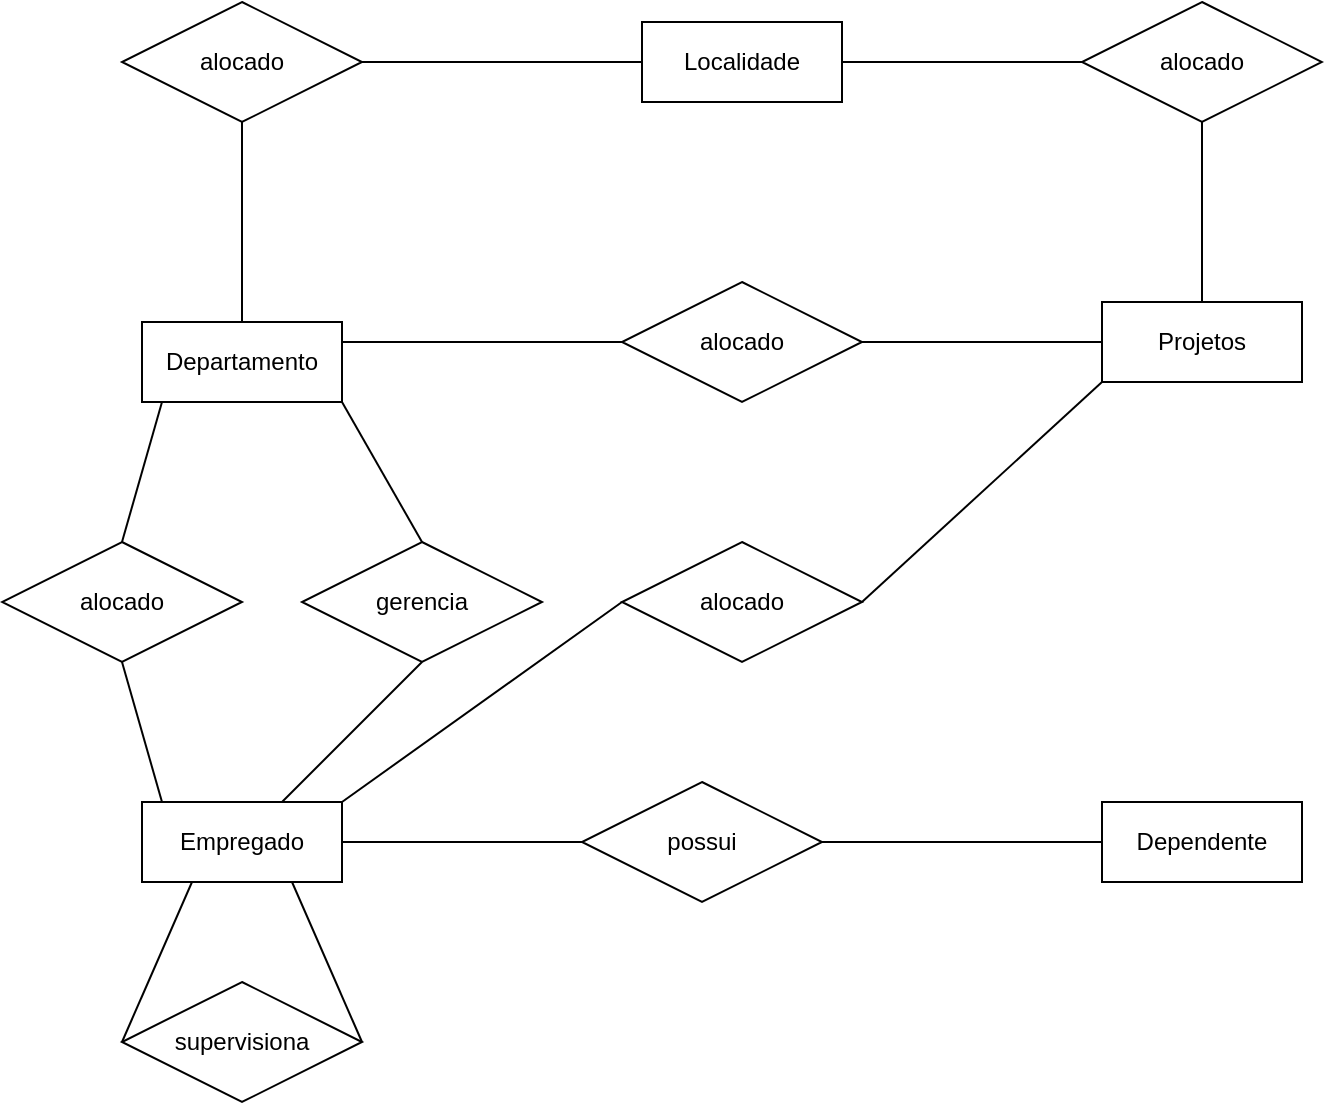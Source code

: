 <mxfile version="13.7.1" type="device"><diagram id="_2VH61tmgAaQaYsd4mk_" name="Page-1"><mxGraphModel dx="1554" dy="607" grid="1" gridSize="10" guides="1" tooltips="1" connect="1" arrows="1" fold="1" page="1" pageScale="1" pageWidth="827" pageHeight="1169" math="0" shadow="0"><root><mxCell id="0"/><mxCell id="1" parent="0"/><mxCell id="Smb2LeD4h2uG0njNd4qz-2" value="&lt;div&gt;possui&lt;/div&gt;" style="shape=rhombus;perimeter=rhombusPerimeter;whiteSpace=wrap;html=1;align=center;" vertex="1" parent="1"><mxGeometry x="300" y="430" width="120" height="60" as="geometry"/></mxCell><mxCell id="Smb2LeD4h2uG0njNd4qz-3" value="" style="endArrow=none;html=1;rounded=0;exitX=1;exitY=0.5;exitDx=0;exitDy=0;entryX=0;entryY=0.5;entryDx=0;entryDy=0;" edge="1" parent="1" source="Smb2LeD4h2uG0njNd4qz-19" target="Smb2LeD4h2uG0njNd4qz-8"><mxGeometry relative="1" as="geometry"><mxPoint x="540" y="59.5" as="sourcePoint"/><mxPoint x="700" y="59.5" as="targetPoint"/></mxGeometry></mxCell><mxCell id="Smb2LeD4h2uG0njNd4qz-4" value="" style="resizable=0;html=1;align=right;verticalAlign=bottom;" connectable="0" vertex="1" parent="Smb2LeD4h2uG0njNd4qz-3"><mxGeometry x="1" relative="1" as="geometry"/></mxCell><mxCell id="Smb2LeD4h2uG0njNd4qz-5" value="Dependente" style="whiteSpace=wrap;html=1;align=center;" vertex="1" parent="1"><mxGeometry x="560" y="440" width="100" height="40" as="geometry"/></mxCell><mxCell id="Smb2LeD4h2uG0njNd4qz-6" value="Empregado" style="whiteSpace=wrap;html=1;align=center;" vertex="1" parent="1"><mxGeometry x="80" y="440" width="100" height="40" as="geometry"/></mxCell><mxCell id="Smb2LeD4h2uG0njNd4qz-7" value="Departamento" style="whiteSpace=wrap;html=1;align=center;" vertex="1" parent="1"><mxGeometry x="80" y="200" width="100" height="40" as="geometry"/></mxCell><mxCell id="Smb2LeD4h2uG0njNd4qz-8" value="Projetos" style="whiteSpace=wrap;html=1;align=center;" vertex="1" parent="1"><mxGeometry x="560" y="190" width="100" height="40" as="geometry"/></mxCell><mxCell id="Smb2LeD4h2uG0njNd4qz-9" value="Localidade" style="whiteSpace=wrap;html=1;align=center;" vertex="1" parent="1"><mxGeometry x="330" y="50" width="100" height="40" as="geometry"/></mxCell><mxCell id="Smb2LeD4h2uG0njNd4qz-10" value="alocado" style="shape=rhombus;perimeter=rhombusPerimeter;whiteSpace=wrap;html=1;align=center;" vertex="1" parent="1"><mxGeometry x="10" y="310" width="120" height="60" as="geometry"/></mxCell><mxCell id="Smb2LeD4h2uG0njNd4qz-11" value="" style="endArrow=none;html=1;rounded=0;entryX=0;entryY=0.5;entryDx=0;entryDy=0;exitX=1;exitY=0;exitDx=0;exitDy=0;" edge="1" parent="1" source="Smb2LeD4h2uG0njNd4qz-6" target="Smb2LeD4h2uG0njNd4qz-40"><mxGeometry relative="1" as="geometry"><mxPoint x="540" y="59.5" as="sourcePoint"/><mxPoint x="700" y="59.5" as="targetPoint"/></mxGeometry></mxCell><mxCell id="Smb2LeD4h2uG0njNd4qz-12" value="" style="resizable=0;html=1;align=right;verticalAlign=bottom;" connectable="0" vertex="1" parent="Smb2LeD4h2uG0njNd4qz-11"><mxGeometry x="1" relative="1" as="geometry"/></mxCell><mxCell id="Smb2LeD4h2uG0njNd4qz-13" value="" style="endArrow=none;html=1;rounded=0;exitX=0.5;exitY=0;exitDx=0;exitDy=0;entryX=0.5;entryY=1;entryDx=0;entryDy=0;" edge="1" parent="1" source="Smb2LeD4h2uG0njNd4qz-10"><mxGeometry relative="1" as="geometry"><mxPoint x="510" y="69.5" as="sourcePoint"/><mxPoint x="90" y="240" as="targetPoint"/></mxGeometry></mxCell><mxCell id="Smb2LeD4h2uG0njNd4qz-14" value="" style="resizable=0;html=1;align=right;verticalAlign=bottom;" connectable="0" vertex="1" parent="Smb2LeD4h2uG0njNd4qz-13"><mxGeometry x="1" relative="1" as="geometry"/></mxCell><mxCell id="Smb2LeD4h2uG0njNd4qz-15" value="" style="endArrow=none;html=1;rounded=0;exitX=1;exitY=0.5;exitDx=0;exitDy=0;entryX=0;entryY=0.5;entryDx=0;entryDy=0;" edge="1" parent="1" source="Smb2LeD4h2uG0njNd4qz-6" target="Smb2LeD4h2uG0njNd4qz-2"><mxGeometry relative="1" as="geometry"><mxPoint x="130" y="440" as="sourcePoint"/><mxPoint x="130" y="370" as="targetPoint"/></mxGeometry></mxCell><mxCell id="Smb2LeD4h2uG0njNd4qz-16" value="" style="resizable=0;html=1;align=right;verticalAlign=bottom;" connectable="0" vertex="1" parent="Smb2LeD4h2uG0njNd4qz-15"><mxGeometry x="1" relative="1" as="geometry"/></mxCell><mxCell id="Smb2LeD4h2uG0njNd4qz-17" value="" style="endArrow=none;html=1;rounded=0;exitX=1;exitY=0.5;exitDx=0;exitDy=0;" edge="1" parent="1" source="Smb2LeD4h2uG0njNd4qz-2" target="Smb2LeD4h2uG0njNd4qz-5"><mxGeometry relative="1" as="geometry"><mxPoint x="430" y="490" as="sourcePoint"/><mxPoint x="140" y="380" as="targetPoint"/></mxGeometry></mxCell><mxCell id="Smb2LeD4h2uG0njNd4qz-18" value="" style="resizable=0;html=1;align=right;verticalAlign=bottom;" connectable="0" vertex="1" parent="Smb2LeD4h2uG0njNd4qz-17"><mxGeometry x="1" relative="1" as="geometry"/></mxCell><mxCell id="Smb2LeD4h2uG0njNd4qz-19" value="alocado" style="shape=rhombus;perimeter=rhombusPerimeter;whiteSpace=wrap;html=1;align=center;" vertex="1" parent="1"><mxGeometry x="320" y="180" width="120" height="60" as="geometry"/></mxCell><mxCell id="Smb2LeD4h2uG0njNd4qz-20" value="" style="endArrow=none;html=1;rounded=0;exitX=1;exitY=0.25;exitDx=0;exitDy=0;entryX=0;entryY=0.5;entryDx=0;entryDy=0;" edge="1" parent="1" source="Smb2LeD4h2uG0njNd4qz-7" target="Smb2LeD4h2uG0njNd4qz-19"><mxGeometry relative="1" as="geometry"><mxPoint x="540" y="59.5" as="sourcePoint"/><mxPoint x="700" y="59.5" as="targetPoint"/></mxGeometry></mxCell><mxCell id="Smb2LeD4h2uG0njNd4qz-21" value="" style="resizable=0;html=1;align=right;verticalAlign=bottom;" connectable="0" vertex="1" parent="Smb2LeD4h2uG0njNd4qz-20"><mxGeometry x="1" relative="1" as="geometry"/></mxCell><mxCell id="Smb2LeD4h2uG0njNd4qz-22" value="alocado" style="shape=rhombus;perimeter=rhombusPerimeter;whiteSpace=wrap;html=1;align=center;" vertex="1" parent="1"><mxGeometry x="70" y="40" width="120" height="60" as="geometry"/></mxCell><mxCell id="Smb2LeD4h2uG0njNd4qz-23" value="alocado" style="shape=rhombus;perimeter=rhombusPerimeter;whiteSpace=wrap;html=1;align=center;" vertex="1" parent="1"><mxGeometry x="550" y="40" width="120" height="60" as="geometry"/></mxCell><mxCell id="Smb2LeD4h2uG0njNd4qz-27" value="" style="endArrow=none;html=1;rounded=0;exitX=0.5;exitY=1;exitDx=0;exitDy=0;" edge="1" parent="1" source="Smb2LeD4h2uG0njNd4qz-22" target="Smb2LeD4h2uG0njNd4qz-7"><mxGeometry relative="1" as="geometry"><mxPoint x="180" y="210" as="sourcePoint"/><mxPoint x="320" y="210" as="targetPoint"/></mxGeometry></mxCell><mxCell id="Smb2LeD4h2uG0njNd4qz-28" value="" style="resizable=0;html=1;align=right;verticalAlign=bottom;" connectable="0" vertex="1" parent="Smb2LeD4h2uG0njNd4qz-27"><mxGeometry x="1" relative="1" as="geometry"/></mxCell><mxCell id="Smb2LeD4h2uG0njNd4qz-29" value="" style="endArrow=none;html=1;rounded=0;exitX=1;exitY=0.5;exitDx=0;exitDy=0;entryX=0;entryY=0.5;entryDx=0;entryDy=0;" edge="1" parent="1" source="Smb2LeD4h2uG0njNd4qz-22" target="Smb2LeD4h2uG0njNd4qz-9"><mxGeometry relative="1" as="geometry"><mxPoint x="190" y="220" as="sourcePoint"/><mxPoint x="330" y="220" as="targetPoint"/></mxGeometry></mxCell><mxCell id="Smb2LeD4h2uG0njNd4qz-30" value="" style="resizable=0;html=1;align=right;verticalAlign=bottom;" connectable="0" vertex="1" parent="Smb2LeD4h2uG0njNd4qz-29"><mxGeometry x="1" relative="1" as="geometry"/></mxCell><mxCell id="Smb2LeD4h2uG0njNd4qz-31" value="" style="endArrow=none;html=1;rounded=0;entryX=0;entryY=0.5;entryDx=0;entryDy=0;" edge="1" parent="1" target="Smb2LeD4h2uG0njNd4qz-23"><mxGeometry relative="1" as="geometry"><mxPoint x="430" y="70" as="sourcePoint"/><mxPoint x="330" y="70" as="targetPoint"/></mxGeometry></mxCell><mxCell id="Smb2LeD4h2uG0njNd4qz-32" value="" style="resizable=0;html=1;align=right;verticalAlign=bottom;" connectable="0" vertex="1" parent="Smb2LeD4h2uG0njNd4qz-31"><mxGeometry x="1" relative="1" as="geometry"/></mxCell><mxCell id="Smb2LeD4h2uG0njNd4qz-33" value="" style="endArrow=none;html=1;rounded=0;exitX=0.5;exitY=1;exitDx=0;exitDy=0;entryX=0.5;entryY=0;entryDx=0;entryDy=0;" edge="1" parent="1" source="Smb2LeD4h2uG0njNd4qz-23" target="Smb2LeD4h2uG0njNd4qz-8"><mxGeometry relative="1" as="geometry"><mxPoint x="200" y="80" as="sourcePoint"/><mxPoint x="610" y="160" as="targetPoint"/></mxGeometry></mxCell><mxCell id="Smb2LeD4h2uG0njNd4qz-34" value="" style="resizable=0;html=1;align=right;verticalAlign=bottom;" connectable="0" vertex="1" parent="Smb2LeD4h2uG0njNd4qz-33"><mxGeometry x="1" relative="1" as="geometry"/></mxCell><mxCell id="Smb2LeD4h2uG0njNd4qz-35" value="supervisiona" style="shape=rhombus;perimeter=rhombusPerimeter;whiteSpace=wrap;html=1;align=center;" vertex="1" parent="1"><mxGeometry x="70" y="530" width="120" height="60" as="geometry"/></mxCell><mxCell id="Smb2LeD4h2uG0njNd4qz-36" value="" style="endArrow=none;html=1;rounded=0;entryX=0;entryY=0.5;entryDx=0;entryDy=0;exitX=0.25;exitY=1;exitDx=0;exitDy=0;" edge="1" parent="1" source="Smb2LeD4h2uG0njNd4qz-6" target="Smb2LeD4h2uG0njNd4qz-35"><mxGeometry relative="1" as="geometry"><mxPoint x="130" y="440" as="sourcePoint"/><mxPoint x="130" y="370" as="targetPoint"/></mxGeometry></mxCell><mxCell id="Smb2LeD4h2uG0njNd4qz-37" value="" style="resizable=0;html=1;align=right;verticalAlign=bottom;" connectable="0" vertex="1" parent="Smb2LeD4h2uG0njNd4qz-36"><mxGeometry x="1" relative="1" as="geometry"/></mxCell><mxCell id="Smb2LeD4h2uG0njNd4qz-38" value="" style="endArrow=none;html=1;rounded=0;exitX=1;exitY=0.5;exitDx=0;exitDy=0;entryX=0.75;entryY=1;entryDx=0;entryDy=0;" edge="1" parent="1" source="Smb2LeD4h2uG0njNd4qz-35" target="Smb2LeD4h2uG0njNd4qz-6"><mxGeometry relative="1" as="geometry"><mxPoint x="140" y="450" as="sourcePoint"/><mxPoint x="140" y="380" as="targetPoint"/></mxGeometry></mxCell><mxCell id="Smb2LeD4h2uG0njNd4qz-39" value="" style="resizable=0;html=1;align=right;verticalAlign=bottom;" connectable="0" vertex="1" parent="Smb2LeD4h2uG0njNd4qz-38"><mxGeometry x="1" relative="1" as="geometry"/></mxCell><mxCell id="Smb2LeD4h2uG0njNd4qz-40" value="alocado" style="shape=rhombus;perimeter=rhombusPerimeter;whiteSpace=wrap;html=1;align=center;" vertex="1" parent="1"><mxGeometry x="320" y="310" width="120" height="60" as="geometry"/></mxCell><mxCell id="Smb2LeD4h2uG0njNd4qz-41" value="" style="endArrow=none;html=1;rounded=0;entryX=0;entryY=1;entryDx=0;entryDy=0;exitX=1;exitY=0.5;exitDx=0;exitDy=0;" edge="1" parent="1" source="Smb2LeD4h2uG0njNd4qz-40" target="Smb2LeD4h2uG0njNd4qz-8"><mxGeometry relative="1" as="geometry"><mxPoint x="160" y="440" as="sourcePoint"/><mxPoint x="310" y="340" as="targetPoint"/></mxGeometry></mxCell><mxCell id="Smb2LeD4h2uG0njNd4qz-42" value="" style="resizable=0;html=1;align=right;verticalAlign=bottom;" connectable="0" vertex="1" parent="Smb2LeD4h2uG0njNd4qz-41"><mxGeometry x="1" relative="1" as="geometry"/></mxCell><mxCell id="Smb2LeD4h2uG0njNd4qz-43" value="" style="endArrow=none;html=1;rounded=0;entryX=0.5;entryY=1;entryDx=0;entryDy=0;exitX=0.5;exitY=0;exitDx=0;exitDy=0;" edge="1" parent="1" target="Smb2LeD4h2uG0njNd4qz-10"><mxGeometry relative="1" as="geometry"><mxPoint x="90" y="440" as="sourcePoint"/><mxPoint x="270" y="340" as="targetPoint"/></mxGeometry></mxCell><mxCell id="Smb2LeD4h2uG0njNd4qz-44" value="" style="resizable=0;html=1;align=right;verticalAlign=bottom;" connectable="0" vertex="1" parent="Smb2LeD4h2uG0njNd4qz-43"><mxGeometry x="1" relative="1" as="geometry"/></mxCell><mxCell id="Smb2LeD4h2uG0njNd4qz-47" value="gerencia" style="shape=rhombus;perimeter=rhombusPerimeter;whiteSpace=wrap;html=1;align=center;" vertex="1" parent="1"><mxGeometry x="160" y="310" width="120" height="60" as="geometry"/></mxCell><mxCell id="Smb2LeD4h2uG0njNd4qz-48" value="" style="endArrow=none;html=1;rounded=0;exitX=0.5;exitY=0;exitDx=0;exitDy=0;entryX=1;entryY=1;entryDx=0;entryDy=0;" edge="1" parent="1" source="Smb2LeD4h2uG0njNd4qz-47" target="Smb2LeD4h2uG0njNd4qz-7"><mxGeometry relative="1" as="geometry"><mxPoint x="640" y="69.5" as="sourcePoint"/><mxPoint x="220" y="240" as="targetPoint"/></mxGeometry></mxCell><mxCell id="Smb2LeD4h2uG0njNd4qz-49" value="" style="resizable=0;html=1;align=right;verticalAlign=bottom;" connectable="0" vertex="1" parent="Smb2LeD4h2uG0njNd4qz-48"><mxGeometry x="1" relative="1" as="geometry"/></mxCell><mxCell id="Smb2LeD4h2uG0njNd4qz-50" value="" style="endArrow=none;html=1;rounded=0;entryX=0.5;entryY=1;entryDx=0;entryDy=0;" edge="1" parent="1" target="Smb2LeD4h2uG0njNd4qz-47" source="Smb2LeD4h2uG0njNd4qz-6"><mxGeometry relative="1" as="geometry"><mxPoint x="220" y="440" as="sourcePoint"/><mxPoint x="400" y="340" as="targetPoint"/></mxGeometry></mxCell><mxCell id="Smb2LeD4h2uG0njNd4qz-51" value="" style="resizable=0;html=1;align=right;verticalAlign=bottom;" connectable="0" vertex="1" parent="Smb2LeD4h2uG0njNd4qz-50"><mxGeometry x="1" relative="1" as="geometry"/></mxCell></root></mxGraphModel></diagram></mxfile>